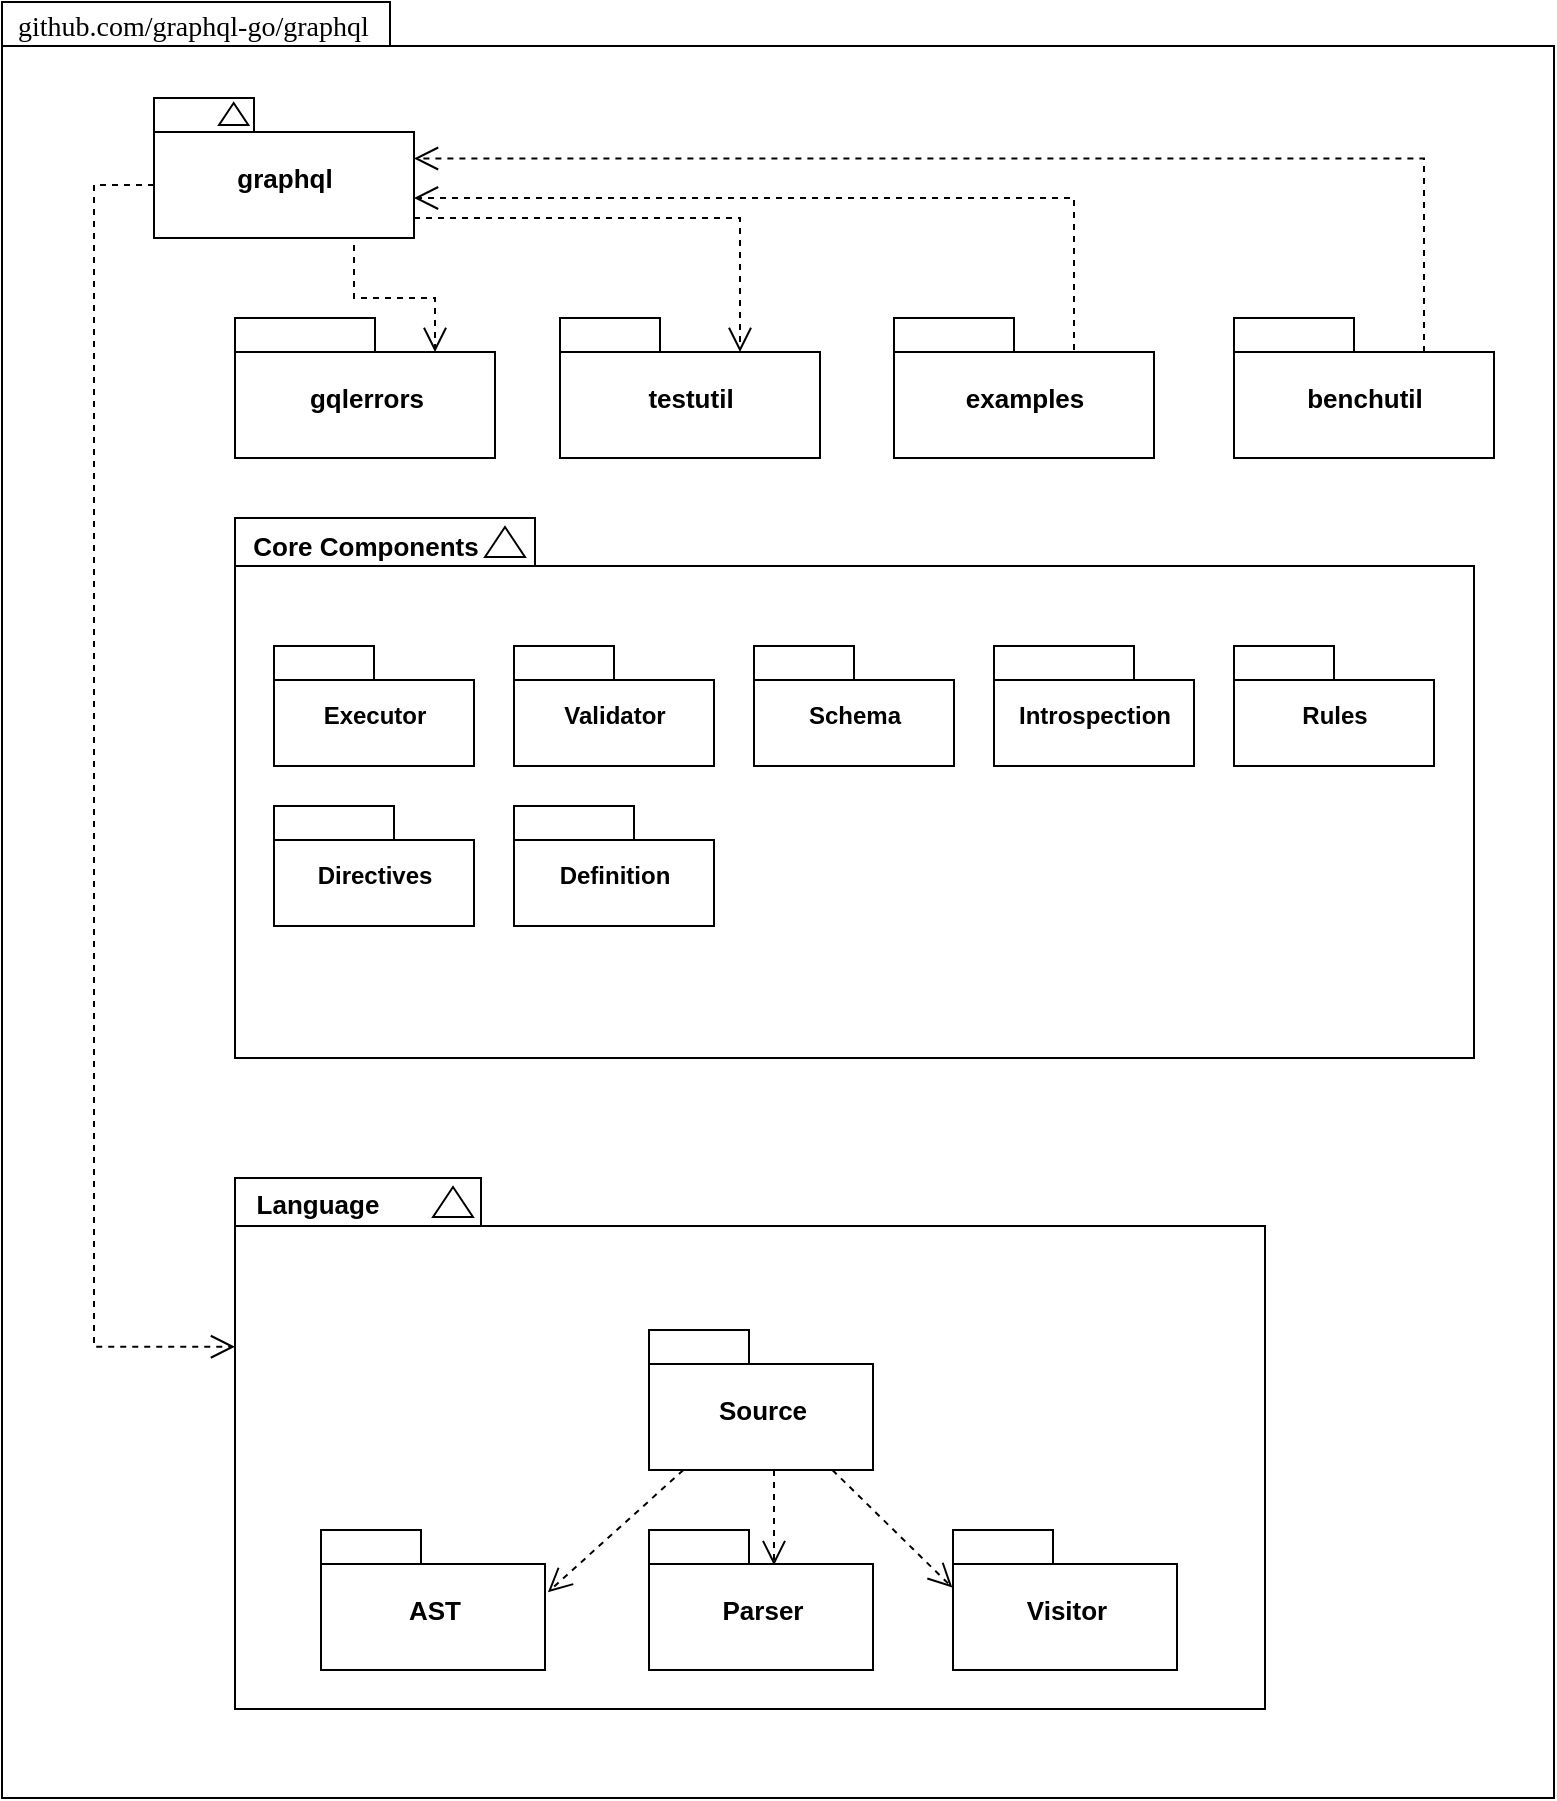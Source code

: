 <mxfile version="24.7.17">
  <diagram name="Page-1" id="b5b7bab2-c9e2-2cf4-8b2a-24fd1a2a6d21">
    <mxGraphModel dx="904" dy="683" grid="1" gridSize="10" guides="1" tooltips="1" connect="1" arrows="1" fold="1" page="1" pageScale="1" pageWidth="827" pageHeight="1169" background="none" math="0" shadow="0">
      <root>
        <mxCell id="0" />
        <mxCell id="1" parent="0" />
        <mxCell id="6e0c8c40b5770093-72" value="" style="shape=folder;fontStyle=1;spacingTop=10;tabWidth=194;tabHeight=22;tabPosition=left;html=1;rounded=0;shadow=0;comic=0;labelBackgroundColor=none;strokeWidth=1;fillColor=none;fontFamily=Verdana;fontSize=10;align=center;" parent="1" vertex="1">
          <mxGeometry x="324" y="112" width="776" height="898" as="geometry" />
        </mxCell>
        <mxCell id="6e0c8c40b5770093-6" value="" style="group" parent="1" vertex="1" connectable="0">
          <mxGeometry x="400" y="160" width="130" height="70" as="geometry" />
        </mxCell>
        <mxCell id="6e0c8c40b5770093-4" value="&lt;font face=&quot;Helvetica&quot; style=&quot;font-size: 13px;&quot;&gt;graphql&lt;/font&gt;" style="shape=folder;fontStyle=1;spacingTop=10;tabWidth=50;tabHeight=17;tabPosition=left;html=1;rounded=0;shadow=0;comic=0;labelBackgroundColor=none;strokeWidth=1;fontFamily=Verdana;fontSize=10;align=center;" parent="6e0c8c40b5770093-6" vertex="1">
          <mxGeometry width="130" height="70" as="geometry" />
        </mxCell>
        <mxCell id="6e0c8c40b5770093-5" value="" style="triangle;whiteSpace=wrap;html=1;rounded=0;shadow=0;comic=0;labelBackgroundColor=none;strokeWidth=1;fontFamily=Verdana;fontSize=10;align=center;rotation=-90;" parent="6e0c8c40b5770093-6" vertex="1">
          <mxGeometry x="34.33" y="0.67" width="11" height="14.67" as="geometry" />
        </mxCell>
        <mxCell id="6e0c8c40b5770093-33" value="" style="shape=folder;fontStyle=1;spacingTop=10;tabWidth=123;tabHeight=24;tabPosition=left;html=1;rounded=0;shadow=0;comic=0;labelBackgroundColor=none;strokeColor=#000000;strokeWidth=1;fillColor=#ffffff;fontFamily=Verdana;fontSize=10;fontColor=#000000;align=center;" parent="1" vertex="1">
          <mxGeometry x="440.5" y="700" width="515" height="265.5" as="geometry" />
        </mxCell>
        <mxCell id="6e0c8c40b5770093-64" style="edgeStyle=elbowEdgeStyle;rounded=0;html=1;entryX=0.559;entryY=0.251;entryPerimeter=0;dashed=1;labelBackgroundColor=none;startFill=0;endArrow=open;endFill=0;endSize=10;fontFamily=Verdana;fontSize=10;" parent="1" source="6e0c8c40b5770093-42" target="6e0c8c40b5770093-44" edge="1">
          <mxGeometry relative="1" as="geometry" />
        </mxCell>
        <mxCell id="6e0c8c40b5770093-65" style="edgeStyle=none;rounded=0;html=1;dashed=1;labelBackgroundColor=none;startFill=0;endArrow=open;endFill=0;endSize=10;fontFamily=Verdana;fontSize=10;entryX=-0.003;entryY=0.411;entryPerimeter=0;" parent="1" source="6e0c8c40b5770093-42" target="6e0c8c40b5770093-45" edge="1">
          <mxGeometry relative="1" as="geometry" />
        </mxCell>
        <mxCell id="6e0c8c40b5770093-66" style="edgeStyle=none;rounded=0;html=1;dashed=1;labelBackgroundColor=none;startFill=0;endArrow=open;endFill=0;endSize=10;fontFamily=Verdana;fontSize=10;entryX=1.013;entryY=0.444;entryPerimeter=0;" parent="1" source="6e0c8c40b5770093-42" target="6e0c8c40b5770093-43" edge="1">
          <mxGeometry relative="1" as="geometry" />
        </mxCell>
        <mxCell id="6e0c8c40b5770093-42" value="Source" style="shape=folder;fontStyle=1;spacingTop=10;tabWidth=50;tabHeight=17;tabPosition=left;html=1;rounded=0;shadow=0;comic=0;labelBackgroundColor=none;strokeColor=#000000;strokeWidth=1;fillColor=#ffffff;fontFamily=Helvetica;fontSize=13;fontColor=#000000;align=center;" parent="1" vertex="1">
          <mxGeometry x="647.5" y="776" width="112" height="70" as="geometry" />
        </mxCell>
        <mxCell id="6e0c8c40b5770093-43" value="AST" style="shape=folder;fontStyle=1;spacingTop=10;tabWidth=50;tabHeight=17;tabPosition=left;html=1;rounded=0;shadow=0;comic=0;labelBackgroundColor=none;strokeColor=#000000;strokeWidth=1;fillColor=#ffffff;fontFamily=Helvetica;fontSize=13;fontColor=#000000;align=center;" parent="1" vertex="1">
          <mxGeometry x="483.5" y="876" width="112" height="70" as="geometry" />
        </mxCell>
        <mxCell id="6e0c8c40b5770093-44" value="Parser" style="shape=folder;fontStyle=1;spacingTop=10;tabWidth=50;tabHeight=17;tabPosition=left;html=1;rounded=0;shadow=0;comic=0;labelBackgroundColor=none;strokeColor=#000000;strokeWidth=1;fillColor=#ffffff;fontFamily=Helvetica;fontSize=13;fontColor=#000000;align=center;" parent="1" vertex="1">
          <mxGeometry x="647.5" y="876" width="112" height="70" as="geometry" />
        </mxCell>
        <mxCell id="6e0c8c40b5770093-45" value="Visitor" style="shape=folder;fontStyle=1;spacingTop=10;tabWidth=50;tabHeight=17;tabPosition=left;html=1;rounded=0;shadow=0;comic=0;labelBackgroundColor=none;strokeColor=#000000;strokeWidth=1;fillColor=#ffffff;fontFamily=Helvetica;fontSize=13;fontColor=#000000;align=center;" parent="1" vertex="1">
          <mxGeometry x="799.5" y="876" width="112" height="70" as="geometry" />
        </mxCell>
        <mxCell id="6e0c8c40b5770093-51" value="" style="triangle;whiteSpace=wrap;html=1;rounded=0;shadow=0;comic=0;labelBackgroundColor=none;strokeColor=#000000;strokeWidth=1;fillColor=#ffffff;fontFamily=Verdana;fontSize=10;fontColor=#000000;align=center;rotation=-90;" parent="1" vertex="1">
          <mxGeometry x="538.5" y="476.5" width="15" height="20" as="geometry" />
        </mxCell>
        <mxCell id="6e0c8c40b5770093-58" style="rounded=0;html=1;dashed=1;labelBackgroundColor=none;startFill=0;endArrow=open;endFill=0;endSize=10;fontFamily=Verdana;fontSize=10;edgeStyle=elbowEdgeStyle;exitX=0;exitY=0;exitDx=0;exitDy=43.5;exitPerimeter=0;entryX=0;entryY=0;entryDx=0;entryDy=84.375;entryPerimeter=0;" parent="1" source="6e0c8c40b5770093-4" target="6e0c8c40b5770093-33" edge="1">
          <mxGeometry relative="1" as="geometry">
            <mxPoint x="487" y="283.5" as="sourcePoint" />
            <mxPoint x="627.02" y="496.005" as="targetPoint" />
            <Array as="points">
              <mxPoint x="370" y="420" />
            </Array>
          </mxGeometry>
        </mxCell>
        <mxCell id="6e0c8c40b5770093-73" value="github.com/graphql-go/graphql" style="text;html=1;align=left;verticalAlign=top;spacingTop=-4;fontSize=14;fontFamily=Verdana;fontStyle=0" parent="1" vertex="1">
          <mxGeometry x="329.5" y="113.5" width="130" height="20" as="geometry" />
        </mxCell>
        <mxCell id="WGhS01xEocd7z_n4HHXZ-1" value="Package: Language" style="text;html=1;align=center;verticalAlign=middle;whiteSpace=wrap;rounded=0;fontStyle=1;fontSize=13;fontFamily=Helvetica;" parent="1" vertex="1">
          <mxGeometry x="633" y="505" width="140" height="30" as="geometry" />
        </mxCell>
        <mxCell id="gqlerrors-package" value="gqlerrors" style="shape=folder;fontStyle=1;spacingTop=10;tabWidth=70;tabHeight=17;tabPosition=left;html=1;rounded=0;shadow=0;comic=0;labelBackgroundColor=none;strokeColor=#000000;strokeWidth=1;fillColor=#ffffff;fontFamily=Helvetica;fontSize=13;fontColor=#000000;align=center;" parent="1" vertex="1">
          <mxGeometry x="440.5" y="270" width="130" height="70" as="geometry" />
        </mxCell>
        <mxCell id="testutil-package" value="testutil" style="shape=folder;fontStyle=1;spacingTop=10;tabWidth=50;tabHeight=17;tabPosition=left;html=1;rounded=0;shadow=0;comic=0;labelBackgroundColor=none;strokeColor=#000000;strokeWidth=1;fillColor=#ffffff;fontFamily=Helvetica;fontSize=13;fontColor=#000000;align=center;" parent="1" vertex="1">
          <mxGeometry x="603" y="270" width="130" height="70" as="geometry" />
        </mxCell>
        <mxCell id="benchutil-package" value="benchutil" style="shape=folder;fontStyle=1;spacingTop=10;tabWidth=60;tabHeight=17;tabPosition=left;html=1;rounded=0;shadow=0;comic=0;labelBackgroundColor=none;strokeColor=#000000;strokeWidth=1;fillColor=#ffffff;fontFamily=Helvetica;fontSize=13;fontColor=#000000;align=center;" parent="1" vertex="1">
          <mxGeometry x="940" y="270" width="130" height="70" as="geometry" />
        </mxCell>
        <mxCell id="examples-package" value="examples" style="shape=folder;fontStyle=1;spacingTop=10;tabWidth=60;tabHeight=17;tabPosition=left;html=1;rounded=0;shadow=0;comic=0;labelBackgroundColor=none;strokeColor=#000000;strokeWidth=1;fillColor=#ffffff;fontFamily=Helvetica;fontSize=13;fontColor=#000000;align=center;" parent="1" vertex="1">
          <mxGeometry x="770" y="270" width="130" height="70" as="geometry" />
        </mxCell>
        <mxCell id="graphql-components" value="" style="shape=folder;fontStyle=1;spacingTop=10;tabWidth=150;tabHeight=24;tabPosition=left;html=1;rounded=0;shadow=0;comic=0;labelBackgroundColor=none;strokeColor=#000000;strokeWidth=1;fillColor=#ffffff;fontFamily=Verdana;fontSize=10;fontColor=#000000;align=center;" parent="1" vertex="1">
          <mxGeometry x="440.5" y="370" width="619.5" height="270" as="geometry" />
        </mxCell>
        <mxCell id="executor-component" value="Executor" style="shape=folder;fontStyle=1;spacingTop=10;tabWidth=50;tabHeight=17;tabPosition=left;html=1;rounded=0;shadow=0;comic=0;labelBackgroundColor=none;strokeColor=#000000;strokeWidth=1;fillColor=#ffffff;fontFamily=Helvetica;fontSize=12;fontColor=#000000;align=center;" parent="1" vertex="1">
          <mxGeometry x="460" y="434" width="100" height="60" as="geometry" />
        </mxCell>
        <mxCell id="validator-component" value="Validator" style="shape=folder;fontStyle=1;spacingTop=10;tabWidth=50;tabHeight=17;tabPosition=left;html=1;rounded=0;shadow=0;comic=0;labelBackgroundColor=none;strokeColor=#000000;strokeWidth=1;fillColor=#ffffff;fontFamily=Helvetica;fontSize=12;fontColor=#000000;align=center;" parent="1" vertex="1">
          <mxGeometry x="580" y="434" width="100" height="60" as="geometry" />
        </mxCell>
        <mxCell id="schema-component" value="Schema" style="shape=folder;fontStyle=1;spacingTop=10;tabWidth=50;tabHeight=17;tabPosition=left;html=1;rounded=0;shadow=0;comic=0;labelBackgroundColor=none;strokeColor=#000000;strokeWidth=1;fillColor=#ffffff;fontFamily=Helvetica;fontSize=12;fontColor=#000000;align=center;" parent="1" vertex="1">
          <mxGeometry x="700" y="434" width="100" height="60" as="geometry" />
        </mxCell>
        <mxCell id="introspection-component" value="Introspection" style="shape=folder;fontStyle=1;spacingTop=10;tabWidth=70;tabHeight=17;tabPosition=left;html=1;rounded=0;shadow=0;comic=0;labelBackgroundColor=none;strokeColor=#000000;strokeWidth=1;fillColor=#ffffff;fontFamily=Helvetica;fontSize=12;fontColor=#000000;align=center;" parent="1" vertex="1">
          <mxGeometry x="820" y="434" width="100" height="60" as="geometry" />
        </mxCell>
        <mxCell id="rules-component" value="Rules" style="shape=folder;fontStyle=1;spacingTop=10;tabWidth=50;tabHeight=17;tabPosition=left;html=1;rounded=0;shadow=0;comic=0;labelBackgroundColor=none;strokeColor=#000000;strokeWidth=1;fillColor=#ffffff;fontFamily=Helvetica;fontSize=12;fontColor=#000000;align=center;" parent="1" vertex="1">
          <mxGeometry x="940" y="434" width="100" height="60" as="geometry" />
        </mxCell>
        <mxCell id="directives-component" value="Directives" style="shape=folder;fontStyle=1;spacingTop=10;tabWidth=60;tabHeight=17;tabPosition=left;html=1;rounded=0;shadow=0;comic=0;labelBackgroundColor=none;strokeColor=#000000;strokeWidth=1;fillColor=#ffffff;fontFamily=Helvetica;fontSize=12;fontColor=#000000;align=center;" parent="1" vertex="1">
          <mxGeometry x="460" y="514" width="100" height="60" as="geometry" />
        </mxCell>
        <mxCell id="definition-component" value="Definition" style="shape=folder;fontStyle=1;spacingTop=10;tabWidth=60;tabHeight=17;tabPosition=left;html=1;rounded=0;shadow=0;comic=0;labelBackgroundColor=none;strokeColor=#000000;strokeWidth=1;fillColor=#ffffff;fontFamily=Helvetica;fontSize=12;fontColor=#000000;align=center;" parent="1" vertex="1">
          <mxGeometry x="580" y="514" width="100" height="60" as="geometry" />
        </mxCell>
        <mxCell id="graphql-to-gqlerrors" style="edgeStyle=orthogonalEdgeStyle;rounded=0;html=1;dashed=1;labelBackgroundColor=none;startFill=0;endArrow=open;endFill=0;endSize=10;fontFamily=Verdana;fontSize=10;entryX=0;entryY=0;entryDx=100;entryDy=17;entryPerimeter=0;exitX=0.75;exitY=1;exitDx=0;exitDy=0;exitPerimeter=0;" parent="1" source="6e0c8c40b5770093-4" target="gqlerrors-package" edge="1">
          <mxGeometry relative="1" as="geometry">
            <mxPoint x="545.5" y="230" as="sourcePoint" />
            <mxPoint x="580" y="287" as="targetPoint" />
            <Array as="points">
              <mxPoint x="500" y="230" />
              <mxPoint x="500" y="260" />
              <mxPoint x="540" y="260" />
            </Array>
          </mxGeometry>
        </mxCell>
        <mxCell id="graphql-to-testutil" style="edgeStyle=orthogonalEdgeStyle;rounded=0;html=1;dashed=1;labelBackgroundColor=none;startFill=0;endArrow=open;endFill=0;endSize=10;fontFamily=Verdana;fontSize=10;entryX=0;entryY=0;entryDx=90;entryDy=17;entryPerimeter=0;" parent="1" source="6e0c8c40b5770093-4" target="testutil-package" edge="1">
          <mxGeometry relative="1" as="geometry">
            <Array as="points">
              <mxPoint x="693" y="220" />
            </Array>
          </mxGeometry>
        </mxCell>
        <mxCell id="examples-to-graphql" style="edgeStyle=orthogonalEdgeStyle;rounded=0;html=1;dashed=1;labelBackgroundColor=none;startFill=0;endArrow=open;endFill=0;endSize=10;fontFamily=Verdana;fontSize=10;exitX=0;exitY=0;exitDx=95;exitDy=17;exitPerimeter=0;" parent="1" source="examples-package" target="6e0c8c40b5770093-4" edge="1">
          <mxGeometry relative="1" as="geometry">
            <Array as="points">
              <mxPoint x="860" y="287" />
              <mxPoint x="860" y="210" />
            </Array>
          </mxGeometry>
        </mxCell>
        <mxCell id="lyQrDxyZL0CBeTB-ffnB-1" value="Core Components" style="text;html=1;align=center;verticalAlign=middle;whiteSpace=wrap;rounded=0;fontStyle=1;fontSize=13;fontFamily=Helvetica;" vertex="1" parent="1">
          <mxGeometry x="436" y="369" width="140" height="30" as="geometry" />
        </mxCell>
        <mxCell id="lyQrDxyZL0CBeTB-ffnB-2" value="" style="triangle;whiteSpace=wrap;html=1;rounded=0;shadow=0;comic=0;labelBackgroundColor=none;strokeColor=#000000;strokeWidth=1;fillColor=#ffffff;fontFamily=Verdana;fontSize=10;fontColor=#000000;align=center;rotation=-90;" vertex="1" parent="1">
          <mxGeometry x="568" y="372" width="15" height="20" as="geometry" />
        </mxCell>
        <mxCell id="lyQrDxyZL0CBeTB-ffnB-4" style="edgeStyle=orthogonalEdgeStyle;rounded=0;html=1;dashed=1;labelBackgroundColor=none;startFill=0;endArrow=open;endFill=0;endSize=10;fontFamily=Verdana;fontSize=10;exitX=0;exitY=0;exitDx=95;exitDy=17;exitPerimeter=0;entryX=0;entryY=0;entryDx=130;entryDy=30.25;entryPerimeter=0;" edge="1" parent="1" source="benchutil-package" target="6e0c8c40b5770093-4">
          <mxGeometry relative="1" as="geometry">
            <mxPoint x="875" y="245" as="sourcePoint" />
            <mxPoint x="540" y="153" as="targetPoint" />
            <Array as="points">
              <mxPoint x="1035" y="190" />
            </Array>
          </mxGeometry>
        </mxCell>
        <mxCell id="lyQrDxyZL0CBeTB-ffnB-6" value="Language" style="text;html=1;align=center;verticalAlign=middle;whiteSpace=wrap;rounded=0;fontStyle=1;fontSize=13;fontFamily=Helvetica;" vertex="1" parent="1">
          <mxGeometry x="428" y="696" width="108" height="34" as="geometry" />
        </mxCell>
        <mxCell id="lyQrDxyZL0CBeTB-ffnB-7" value="" style="triangle;whiteSpace=wrap;html=1;rounded=0;shadow=0;comic=0;labelBackgroundColor=none;strokeColor=#000000;strokeWidth=1;fillColor=#ffffff;fontFamily=Verdana;fontSize=10;fontColor=#000000;align=center;rotation=-90;" vertex="1" parent="1">
          <mxGeometry x="542" y="702" width="15" height="20" as="geometry" />
        </mxCell>
      </root>
    </mxGraphModel>
  </diagram>
</mxfile>
